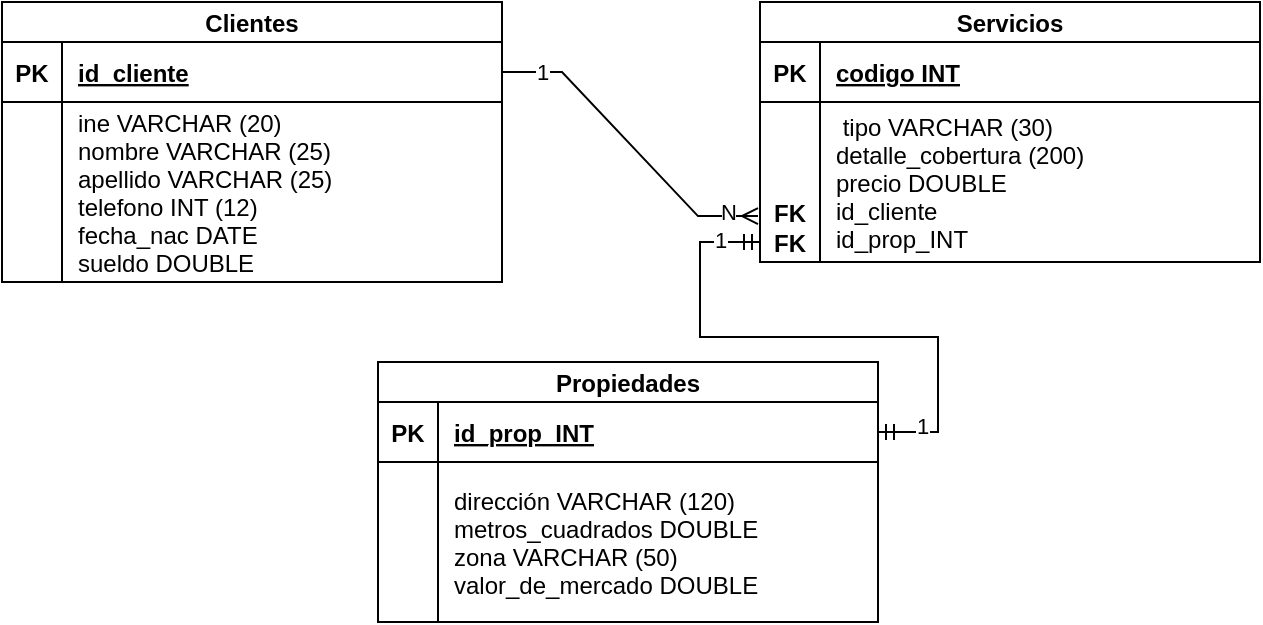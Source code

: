 <mxfile version="28.0.6">
  <diagram id="R2lEEEUBdFMjLlhIrx00" name="Page-1">
    <mxGraphModel dx="872" dy="439" grid="1" gridSize="10" guides="1" tooltips="1" connect="1" arrows="1" fold="1" page="1" pageScale="1" pageWidth="850" pageHeight="1100" math="0" shadow="0" extFonts="Permanent Marker^https://fonts.googleapis.com/css?family=Permanent+Marker">
      <root>
        <mxCell id="0" />
        <mxCell id="1" parent="0" />
        <mxCell id="C-vyLk0tnHw3VtMMgP7b-23" value="Clientes" style="shape=table;startSize=20;container=1;collapsible=1;childLayout=tableLayout;fixedRows=1;rowLines=0;fontStyle=1;align=center;resizeLast=1;" parent="1" vertex="1">
          <mxGeometry x="121" y="130" width="250" height="140" as="geometry" />
        </mxCell>
        <mxCell id="C-vyLk0tnHw3VtMMgP7b-24" value="" style="shape=partialRectangle;collapsible=0;dropTarget=0;pointerEvents=0;fillColor=none;points=[[0,0.5],[1,0.5]];portConstraint=eastwest;top=0;left=0;right=0;bottom=1;" parent="C-vyLk0tnHw3VtMMgP7b-23" vertex="1">
          <mxGeometry y="20" width="250" height="30" as="geometry" />
        </mxCell>
        <mxCell id="C-vyLk0tnHw3VtMMgP7b-25" value="PK" style="shape=partialRectangle;overflow=hidden;connectable=0;fillColor=none;top=0;left=0;bottom=0;right=0;fontStyle=1;" parent="C-vyLk0tnHw3VtMMgP7b-24" vertex="1">
          <mxGeometry width="30" height="30" as="geometry">
            <mxRectangle width="30" height="30" as="alternateBounds" />
          </mxGeometry>
        </mxCell>
        <mxCell id="C-vyLk0tnHw3VtMMgP7b-26" value="id_cliente" style="shape=partialRectangle;overflow=hidden;connectable=0;fillColor=none;top=0;left=0;bottom=0;right=0;align=left;spacingLeft=6;fontStyle=5;" parent="C-vyLk0tnHw3VtMMgP7b-24" vertex="1">
          <mxGeometry x="30" width="220" height="30" as="geometry">
            <mxRectangle width="220" height="30" as="alternateBounds" />
          </mxGeometry>
        </mxCell>
        <mxCell id="C-vyLk0tnHw3VtMMgP7b-27" value="" style="shape=partialRectangle;collapsible=0;dropTarget=0;pointerEvents=0;fillColor=none;points=[[0,0.5],[1,0.5]];portConstraint=eastwest;top=0;left=0;right=0;bottom=0;" parent="C-vyLk0tnHw3VtMMgP7b-23" vertex="1">
          <mxGeometry y="50" width="250" height="90" as="geometry" />
        </mxCell>
        <mxCell id="C-vyLk0tnHw3VtMMgP7b-28" value="" style="shape=partialRectangle;overflow=hidden;connectable=0;fillColor=none;top=0;left=0;bottom=0;right=0;" parent="C-vyLk0tnHw3VtMMgP7b-27" vertex="1">
          <mxGeometry width="30" height="90" as="geometry">
            <mxRectangle width="30" height="90" as="alternateBounds" />
          </mxGeometry>
        </mxCell>
        <mxCell id="C-vyLk0tnHw3VtMMgP7b-29" value="ine VARCHAR (20)&#xa;nombre VARCHAR (25)&#xa;apellido VARCHAR (25)&#xa;telefono INT (12)&#xa;fecha_nac DATE&#xa;sueldo DOUBLE" style="shape=partialRectangle;overflow=hidden;connectable=0;fillColor=none;top=0;left=0;bottom=0;right=0;align=left;spacingLeft=6;" parent="C-vyLk0tnHw3VtMMgP7b-27" vertex="1">
          <mxGeometry x="30" width="220" height="90" as="geometry">
            <mxRectangle width="220" height="90" as="alternateBounds" />
          </mxGeometry>
        </mxCell>
        <mxCell id="sNcwjHZ7QBhSkzrLQyP6-14" value="Servicios" style="shape=table;startSize=20;container=1;collapsible=1;childLayout=tableLayout;fixedRows=1;rowLines=0;fontStyle=1;align=center;resizeLast=1;" vertex="1" parent="1">
          <mxGeometry x="500" y="130" width="250" height="130" as="geometry" />
        </mxCell>
        <mxCell id="sNcwjHZ7QBhSkzrLQyP6-15" value="" style="shape=partialRectangle;collapsible=0;dropTarget=0;pointerEvents=0;fillColor=none;points=[[0,0.5],[1,0.5]];portConstraint=eastwest;top=0;left=0;right=0;bottom=1;" vertex="1" parent="sNcwjHZ7QBhSkzrLQyP6-14">
          <mxGeometry y="20" width="250" height="30" as="geometry" />
        </mxCell>
        <mxCell id="sNcwjHZ7QBhSkzrLQyP6-16" value="PK" style="shape=partialRectangle;overflow=hidden;connectable=0;fillColor=none;top=0;left=0;bottom=0;right=0;fontStyle=1;" vertex="1" parent="sNcwjHZ7QBhSkzrLQyP6-15">
          <mxGeometry width="30" height="30" as="geometry">
            <mxRectangle width="30" height="30" as="alternateBounds" />
          </mxGeometry>
        </mxCell>
        <mxCell id="sNcwjHZ7QBhSkzrLQyP6-17" value="codigo INT" style="shape=partialRectangle;overflow=hidden;connectable=0;fillColor=none;top=0;left=0;bottom=0;right=0;align=left;spacingLeft=6;fontStyle=5;" vertex="1" parent="sNcwjHZ7QBhSkzrLQyP6-15">
          <mxGeometry x="30" width="220" height="30" as="geometry">
            <mxRectangle width="220" height="30" as="alternateBounds" />
          </mxGeometry>
        </mxCell>
        <mxCell id="sNcwjHZ7QBhSkzrLQyP6-18" value="" style="shape=partialRectangle;collapsible=0;dropTarget=0;pointerEvents=0;fillColor=none;points=[[0,0.5],[1,0.5]];portConstraint=eastwest;top=0;left=0;right=0;bottom=0;" vertex="1" parent="sNcwjHZ7QBhSkzrLQyP6-14">
          <mxGeometry y="50" width="250" height="80" as="geometry" />
        </mxCell>
        <mxCell id="sNcwjHZ7QBhSkzrLQyP6-19" value="" style="shape=partialRectangle;overflow=hidden;connectable=0;fillColor=none;top=0;left=0;bottom=0;right=0;" vertex="1" parent="sNcwjHZ7QBhSkzrLQyP6-18">
          <mxGeometry width="30" height="80" as="geometry">
            <mxRectangle width="30" height="80" as="alternateBounds" />
          </mxGeometry>
        </mxCell>
        <mxCell id="sNcwjHZ7QBhSkzrLQyP6-20" value=" tipo VARCHAR (30)&#xa;detalle_cobertura (200)&#xa;precio DOUBLE &#xa;id_cliente&#xa;id_prop_INT" style="shape=partialRectangle;overflow=hidden;connectable=0;fillColor=none;top=0;left=0;bottom=0;right=0;align=left;spacingLeft=6;" vertex="1" parent="sNcwjHZ7QBhSkzrLQyP6-18">
          <mxGeometry x="30" width="220" height="80" as="geometry">
            <mxRectangle width="220" height="80" as="alternateBounds" />
          </mxGeometry>
        </mxCell>
        <mxCell id="sNcwjHZ7QBhSkzrLQyP6-21" value="" style="edgeStyle=entityRelationEdgeStyle;fontSize=12;html=1;endArrow=ERmany;rounded=0;exitX=1;exitY=0.5;exitDx=0;exitDy=0;entryX=-0.004;entryY=0.713;entryDx=0;entryDy=0;entryPerimeter=0;" edge="1" parent="1" source="C-vyLk0tnHw3VtMMgP7b-24" target="sNcwjHZ7QBhSkzrLQyP6-18">
          <mxGeometry width="100" height="100" relative="1" as="geometry">
            <mxPoint x="420" y="280" as="sourcePoint" />
            <mxPoint x="520" y="180" as="targetPoint" />
          </mxGeometry>
        </mxCell>
        <mxCell id="sNcwjHZ7QBhSkzrLQyP6-38" value="N" style="edgeLabel;html=1;align=center;verticalAlign=middle;resizable=0;points=[];" vertex="1" connectable="0" parent="sNcwjHZ7QBhSkzrLQyP6-21">
          <mxGeometry x="0.811" y="2" relative="1" as="geometry">
            <mxPoint as="offset" />
          </mxGeometry>
        </mxCell>
        <mxCell id="sNcwjHZ7QBhSkzrLQyP6-39" value="1" style="edgeLabel;html=1;align=center;verticalAlign=middle;resizable=0;points=[];" vertex="1" connectable="0" parent="sNcwjHZ7QBhSkzrLQyP6-21">
          <mxGeometry x="-0.757" relative="1" as="geometry">
            <mxPoint as="offset" />
          </mxGeometry>
        </mxCell>
        <mxCell id="sNcwjHZ7QBhSkzrLQyP6-30" value="Propiedades" style="shape=table;startSize=20;container=1;collapsible=1;childLayout=tableLayout;fixedRows=1;rowLines=0;fontStyle=1;align=center;resizeLast=1;" vertex="1" parent="1">
          <mxGeometry x="309" y="310" width="250" height="130" as="geometry" />
        </mxCell>
        <mxCell id="sNcwjHZ7QBhSkzrLQyP6-31" value="" style="shape=partialRectangle;collapsible=0;dropTarget=0;pointerEvents=0;fillColor=none;points=[[0,0.5],[1,0.5]];portConstraint=eastwest;top=0;left=0;right=0;bottom=1;" vertex="1" parent="sNcwjHZ7QBhSkzrLQyP6-30">
          <mxGeometry y="20" width="250" height="30" as="geometry" />
        </mxCell>
        <mxCell id="sNcwjHZ7QBhSkzrLQyP6-32" value="PK" style="shape=partialRectangle;overflow=hidden;connectable=0;fillColor=none;top=0;left=0;bottom=0;right=0;fontStyle=1;" vertex="1" parent="sNcwjHZ7QBhSkzrLQyP6-31">
          <mxGeometry width="30" height="30" as="geometry">
            <mxRectangle width="30" height="30" as="alternateBounds" />
          </mxGeometry>
        </mxCell>
        <mxCell id="sNcwjHZ7QBhSkzrLQyP6-33" value="id_prop_INT" style="shape=partialRectangle;overflow=hidden;connectable=0;fillColor=none;top=0;left=0;bottom=0;right=0;align=left;spacingLeft=6;fontStyle=5;" vertex="1" parent="sNcwjHZ7QBhSkzrLQyP6-31">
          <mxGeometry x="30" width="220" height="30" as="geometry">
            <mxRectangle width="220" height="30" as="alternateBounds" />
          </mxGeometry>
        </mxCell>
        <mxCell id="sNcwjHZ7QBhSkzrLQyP6-34" value="" style="shape=partialRectangle;collapsible=0;dropTarget=0;pointerEvents=0;fillColor=none;points=[[0,0.5],[1,0.5]];portConstraint=eastwest;top=0;left=0;right=0;bottom=0;" vertex="1" parent="sNcwjHZ7QBhSkzrLQyP6-30">
          <mxGeometry y="50" width="250" height="80" as="geometry" />
        </mxCell>
        <mxCell id="sNcwjHZ7QBhSkzrLQyP6-35" value="" style="shape=partialRectangle;overflow=hidden;connectable=0;fillColor=none;top=0;left=0;bottom=0;right=0;" vertex="1" parent="sNcwjHZ7QBhSkzrLQyP6-34">
          <mxGeometry width="30" height="80" as="geometry">
            <mxRectangle width="30" height="80" as="alternateBounds" />
          </mxGeometry>
        </mxCell>
        <mxCell id="sNcwjHZ7QBhSkzrLQyP6-36" value="dirección VARCHAR (120)&#xa;metros_cuadrados DOUBLE&#xa;zona VARCHAR (50)&#xa;valor_de_mercado DOUBLE" style="shape=partialRectangle;overflow=hidden;connectable=0;fillColor=none;top=0;left=0;bottom=0;right=0;align=left;spacingLeft=6;" vertex="1" parent="sNcwjHZ7QBhSkzrLQyP6-34">
          <mxGeometry x="30" width="220" height="80" as="geometry">
            <mxRectangle width="220" height="80" as="alternateBounds" />
          </mxGeometry>
        </mxCell>
        <mxCell id="sNcwjHZ7QBhSkzrLQyP6-40" value="" style="edgeStyle=entityRelationEdgeStyle;fontSize=12;html=1;endArrow=ERmandOne;startArrow=ERmandOne;rounded=0;exitX=1;exitY=0.5;exitDx=0;exitDy=0;" edge="1" parent="1" source="sNcwjHZ7QBhSkzrLQyP6-31">
          <mxGeometry width="100" height="100" relative="1" as="geometry">
            <mxPoint x="460" y="380" as="sourcePoint" />
            <mxPoint x="500" y="250" as="targetPoint" />
            <Array as="points">
              <mxPoint x="670" y="330" />
              <mxPoint x="600" y="280" />
              <mxPoint x="670" y="388" />
            </Array>
          </mxGeometry>
        </mxCell>
        <mxCell id="sNcwjHZ7QBhSkzrLQyP6-41" value="1" style="edgeLabel;html=1;align=center;verticalAlign=middle;resizable=0;points=[];" vertex="1" connectable="0" parent="sNcwjHZ7QBhSkzrLQyP6-40">
          <mxGeometry x="-0.841" y="3" relative="1" as="geometry">
            <mxPoint as="offset" />
          </mxGeometry>
        </mxCell>
        <mxCell id="sNcwjHZ7QBhSkzrLQyP6-42" value="1" style="edgeLabel;html=1;align=center;verticalAlign=middle;resizable=0;points=[];" vertex="1" connectable="0" parent="sNcwjHZ7QBhSkzrLQyP6-40">
          <mxGeometry x="0.852" y="1" relative="1" as="geometry">
            <mxPoint as="offset" />
          </mxGeometry>
        </mxCell>
        <mxCell id="sNcwjHZ7QBhSkzrLQyP6-43" value="FK" style="shape=partialRectangle;overflow=hidden;connectable=0;fillColor=none;top=0;left=0;bottom=0;right=0;fontStyle=1;" vertex="1" parent="1">
          <mxGeometry x="500" y="220" width="30" height="30" as="geometry">
            <mxRectangle width="30" height="30" as="alternateBounds" />
          </mxGeometry>
        </mxCell>
        <mxCell id="sNcwjHZ7QBhSkzrLQyP6-44" value="FK" style="shape=partialRectangle;overflow=hidden;connectable=0;fillColor=none;top=0;left=0;bottom=0;right=0;fontStyle=1;" vertex="1" parent="1">
          <mxGeometry x="500" y="235" width="30" height="30" as="geometry">
            <mxRectangle width="30" height="30" as="alternateBounds" />
          </mxGeometry>
        </mxCell>
      </root>
    </mxGraphModel>
  </diagram>
</mxfile>
